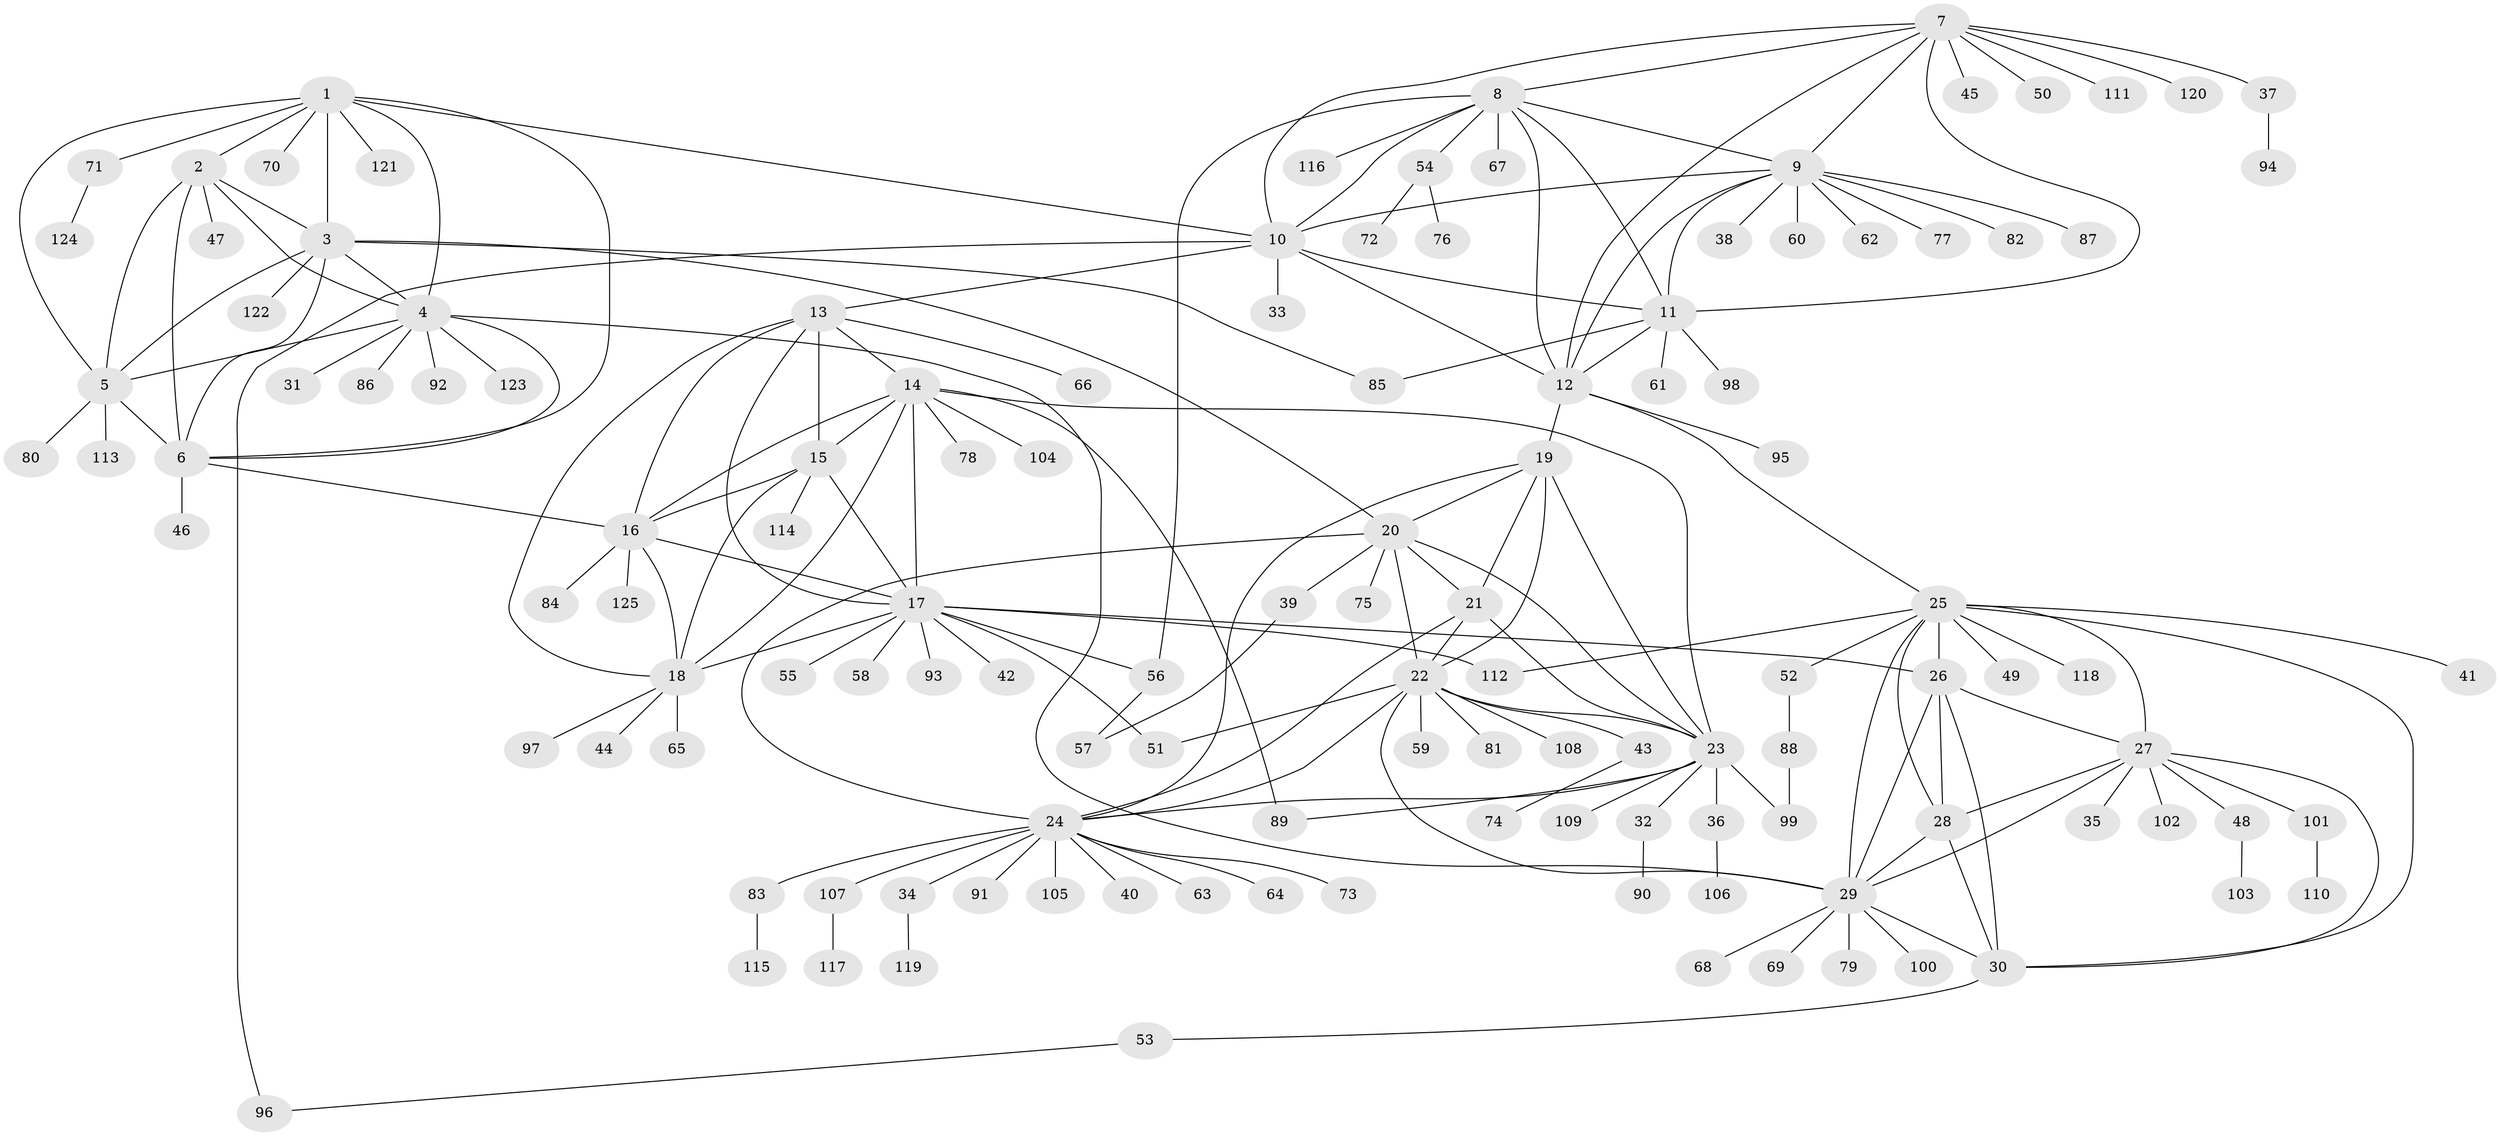 // coarse degree distribution, {4: 0.04, 7: 0.04, 5: 0.02, 11: 0.02, 2: 0.04, 6: 0.02, 1: 0.74, 8: 0.06, 13: 0.02}
// Generated by graph-tools (version 1.1) at 2025/58/03/04/25 21:58:45]
// undirected, 125 vertices, 188 edges
graph export_dot {
graph [start="1"]
  node [color=gray90,style=filled];
  1;
  2;
  3;
  4;
  5;
  6;
  7;
  8;
  9;
  10;
  11;
  12;
  13;
  14;
  15;
  16;
  17;
  18;
  19;
  20;
  21;
  22;
  23;
  24;
  25;
  26;
  27;
  28;
  29;
  30;
  31;
  32;
  33;
  34;
  35;
  36;
  37;
  38;
  39;
  40;
  41;
  42;
  43;
  44;
  45;
  46;
  47;
  48;
  49;
  50;
  51;
  52;
  53;
  54;
  55;
  56;
  57;
  58;
  59;
  60;
  61;
  62;
  63;
  64;
  65;
  66;
  67;
  68;
  69;
  70;
  71;
  72;
  73;
  74;
  75;
  76;
  77;
  78;
  79;
  80;
  81;
  82;
  83;
  84;
  85;
  86;
  87;
  88;
  89;
  90;
  91;
  92;
  93;
  94;
  95;
  96;
  97;
  98;
  99;
  100;
  101;
  102;
  103;
  104;
  105;
  106;
  107;
  108;
  109;
  110;
  111;
  112;
  113;
  114;
  115;
  116;
  117;
  118;
  119;
  120;
  121;
  122;
  123;
  124;
  125;
  1 -- 2;
  1 -- 3;
  1 -- 4;
  1 -- 5;
  1 -- 6;
  1 -- 10;
  1 -- 70;
  1 -- 71;
  1 -- 121;
  2 -- 3;
  2 -- 4;
  2 -- 5;
  2 -- 6;
  2 -- 47;
  3 -- 4;
  3 -- 5;
  3 -- 6;
  3 -- 20;
  3 -- 85;
  3 -- 122;
  4 -- 5;
  4 -- 6;
  4 -- 29;
  4 -- 31;
  4 -- 86;
  4 -- 92;
  4 -- 123;
  5 -- 6;
  5 -- 80;
  5 -- 113;
  6 -- 16;
  6 -- 46;
  7 -- 8;
  7 -- 9;
  7 -- 10;
  7 -- 11;
  7 -- 12;
  7 -- 37;
  7 -- 45;
  7 -- 50;
  7 -- 111;
  7 -- 120;
  8 -- 9;
  8 -- 10;
  8 -- 11;
  8 -- 12;
  8 -- 54;
  8 -- 56;
  8 -- 67;
  8 -- 116;
  9 -- 10;
  9 -- 11;
  9 -- 12;
  9 -- 38;
  9 -- 60;
  9 -- 62;
  9 -- 77;
  9 -- 82;
  9 -- 87;
  10 -- 11;
  10 -- 12;
  10 -- 13;
  10 -- 33;
  10 -- 96;
  11 -- 12;
  11 -- 61;
  11 -- 85;
  11 -- 98;
  12 -- 19;
  12 -- 25;
  12 -- 95;
  13 -- 14;
  13 -- 15;
  13 -- 16;
  13 -- 17;
  13 -- 18;
  13 -- 66;
  14 -- 15;
  14 -- 16;
  14 -- 17;
  14 -- 18;
  14 -- 23;
  14 -- 78;
  14 -- 89;
  14 -- 104;
  15 -- 16;
  15 -- 17;
  15 -- 18;
  15 -- 114;
  16 -- 17;
  16 -- 18;
  16 -- 84;
  16 -- 125;
  17 -- 18;
  17 -- 26;
  17 -- 42;
  17 -- 51;
  17 -- 55;
  17 -- 56;
  17 -- 58;
  17 -- 93;
  17 -- 112;
  18 -- 44;
  18 -- 65;
  18 -- 97;
  19 -- 20;
  19 -- 21;
  19 -- 22;
  19 -- 23;
  19 -- 24;
  20 -- 21;
  20 -- 22;
  20 -- 23;
  20 -- 24;
  20 -- 39;
  20 -- 75;
  21 -- 22;
  21 -- 23;
  21 -- 24;
  22 -- 23;
  22 -- 24;
  22 -- 29;
  22 -- 43;
  22 -- 51;
  22 -- 59;
  22 -- 81;
  22 -- 108;
  23 -- 24;
  23 -- 32;
  23 -- 36;
  23 -- 89;
  23 -- 99;
  23 -- 109;
  24 -- 34;
  24 -- 40;
  24 -- 63;
  24 -- 64;
  24 -- 73;
  24 -- 83;
  24 -- 91;
  24 -- 105;
  24 -- 107;
  25 -- 26;
  25 -- 27;
  25 -- 28;
  25 -- 29;
  25 -- 30;
  25 -- 41;
  25 -- 49;
  25 -- 52;
  25 -- 112;
  25 -- 118;
  26 -- 27;
  26 -- 28;
  26 -- 29;
  26 -- 30;
  27 -- 28;
  27 -- 29;
  27 -- 30;
  27 -- 35;
  27 -- 48;
  27 -- 101;
  27 -- 102;
  28 -- 29;
  28 -- 30;
  29 -- 30;
  29 -- 68;
  29 -- 69;
  29 -- 79;
  29 -- 100;
  30 -- 53;
  32 -- 90;
  34 -- 119;
  36 -- 106;
  37 -- 94;
  39 -- 57;
  43 -- 74;
  48 -- 103;
  52 -- 88;
  53 -- 96;
  54 -- 72;
  54 -- 76;
  56 -- 57;
  71 -- 124;
  83 -- 115;
  88 -- 99;
  101 -- 110;
  107 -- 117;
}
